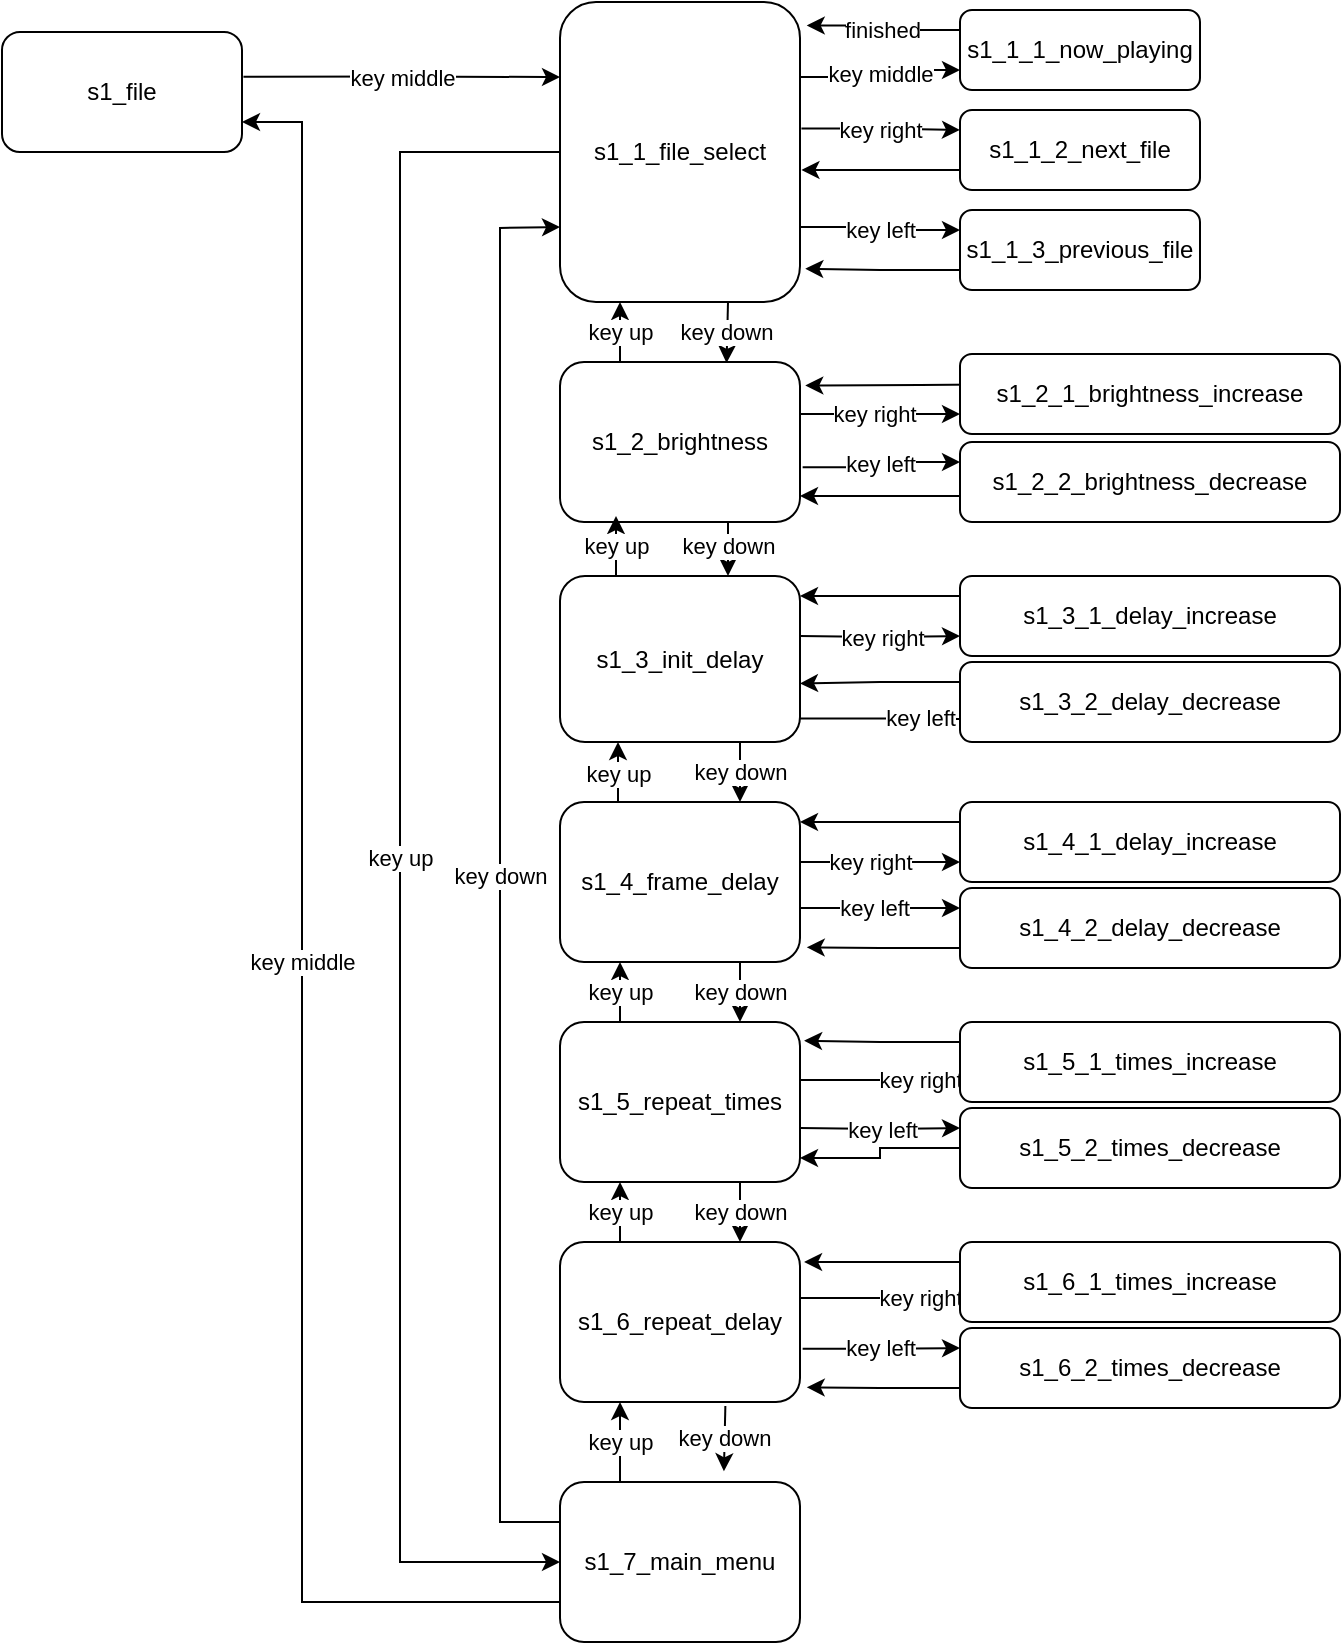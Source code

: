 <mxfile version="20.3.0" type="device"><diagram id="D9V31egvPKWLX6zc7xJK" name="Seite-1"><mxGraphModel dx="2062" dy="1122" grid="1" gridSize="10" guides="1" tooltips="1" connect="1" arrows="1" fold="1" page="1" pageScale="1" pageWidth="827" pageHeight="1169" math="0" shadow="0"><root><mxCell id="0"/><mxCell id="1" parent="0"/><mxCell id="xdrTdri9jBhsMkTPG74Z-29" value="key middle" style="edgeStyle=orthogonalEdgeStyle;rounded=0;orthogonalLoop=1;jettySize=auto;html=1;exitX=1.006;exitY=0.372;exitDx=0;exitDy=0;exitPerimeter=0;entryX=0;entryY=0.25;entryDx=0;entryDy=0;" edge="1" parent="1" source="xdrTdri9jBhsMkTPG74Z-1" target="xdrTdri9jBhsMkTPG74Z-2"><mxGeometry relative="1" as="geometry"><mxPoint x="199.72" y="87.68" as="sourcePoint"/><mxPoint x="319" y="151" as="targetPoint"/></mxGeometry></mxCell><mxCell id="xdrTdri9jBhsMkTPG74Z-1" value="s1_file" style="rounded=1;whiteSpace=wrap;html=1;" vertex="1" parent="1"><mxGeometry x="40" y="65" width="120" height="60" as="geometry"/></mxCell><mxCell id="xdrTdri9jBhsMkTPG74Z-11" value="key down" style="edgeStyle=orthogonalEdgeStyle;rounded=0;orthogonalLoop=1;jettySize=auto;html=1;entryX=0.694;entryY=0.006;entryDx=0;entryDy=0;entryPerimeter=0;" edge="1" parent="1" target="xdrTdri9jBhsMkTPG74Z-3"><mxGeometry relative="1" as="geometry"><mxPoint x="403" y="200" as="sourcePoint"/><mxPoint x="403" y="230" as="targetPoint"/></mxGeometry></mxCell><mxCell id="xdrTdri9jBhsMkTPG74Z-32" value="key middle" style="edgeStyle=orthogonalEdgeStyle;rounded=0;orthogonalLoop=1;jettySize=auto;html=1;entryX=0;entryY=0.75;entryDx=0;entryDy=0;exitX=1;exitY=0.25;exitDx=0;exitDy=0;" edge="1" parent="1" source="xdrTdri9jBhsMkTPG74Z-2" target="xdrTdri9jBhsMkTPG74Z-31"><mxGeometry relative="1" as="geometry"><mxPoint x="439" y="172" as="sourcePoint"/><mxPoint x="519" y="172" as="targetPoint"/></mxGeometry></mxCell><mxCell id="xdrTdri9jBhsMkTPG74Z-77" value="key right" style="edgeStyle=orthogonalEdgeStyle;rounded=0;orthogonalLoop=1;jettySize=auto;html=1;exitX=1.006;exitY=0.422;exitDx=0;exitDy=0;entryX=0;entryY=0.25;entryDx=0;entryDy=0;exitPerimeter=0;" edge="1" parent="1" source="xdrTdri9jBhsMkTPG74Z-2" target="xdrTdri9jBhsMkTPG74Z-41"><mxGeometry relative="1" as="geometry"/></mxCell><mxCell id="xdrTdri9jBhsMkTPG74Z-79" value="key left" style="edgeStyle=orthogonalEdgeStyle;rounded=0;orthogonalLoop=1;jettySize=auto;html=1;exitX=1;exitY=0.75;exitDx=0;exitDy=0;entryX=0;entryY=0.25;entryDx=0;entryDy=0;" edge="1" parent="1" source="xdrTdri9jBhsMkTPG74Z-2" target="xdrTdri9jBhsMkTPG74Z-42"><mxGeometry relative="1" as="geometry"/></mxCell><mxCell id="xdrTdri9jBhsMkTPG74Z-2" value="s1_1_file_select" style="rounded=1;whiteSpace=wrap;html=1;" vertex="1" parent="1"><mxGeometry x="319" y="50" width="120" height="150" as="geometry"/></mxCell><mxCell id="xdrTdri9jBhsMkTPG74Z-12" value="key up" style="edgeStyle=orthogonalEdgeStyle;rounded=0;orthogonalLoop=1;jettySize=auto;html=1;exitX=0.25;exitY=0;exitDx=0;exitDy=0;entryX=0.25;entryY=1;entryDx=0;entryDy=0;" edge="1" parent="1" source="xdrTdri9jBhsMkTPG74Z-3" target="xdrTdri9jBhsMkTPG74Z-2"><mxGeometry relative="1" as="geometry"><mxPoint x="347" y="230" as="sourcePoint"/><mxPoint x="347" y="200" as="targetPoint"/></mxGeometry></mxCell><mxCell id="xdrTdri9jBhsMkTPG74Z-13" value="key down" style="edgeStyle=orthogonalEdgeStyle;rounded=0;orthogonalLoop=1;jettySize=auto;html=1;" edge="1" parent="1"><mxGeometry relative="1" as="geometry"><mxPoint x="403" y="307" as="sourcePoint"/><mxPoint x="403" y="337" as="targetPoint"/></mxGeometry></mxCell><mxCell id="xdrTdri9jBhsMkTPG74Z-36" value="key right" style="edgeStyle=orthogonalEdgeStyle;rounded=0;orthogonalLoop=1;jettySize=auto;html=1;entryX=0;entryY=0.75;entryDx=0;entryDy=0;exitX=1;exitY=0.25;exitDx=0;exitDy=0;" edge="1" parent="1" source="xdrTdri9jBhsMkTPG74Z-3" target="xdrTdri9jBhsMkTPG74Z-35"><mxGeometry relative="1" as="geometry"><Array as="points"><mxPoint x="439" y="256"/></Array></mxGeometry></mxCell><mxCell id="xdrTdri9jBhsMkTPG74Z-39" value="key left" style="edgeStyle=orthogonalEdgeStyle;rounded=0;orthogonalLoop=1;jettySize=auto;html=1;exitX=1.011;exitY=0.658;exitDx=0;exitDy=0;entryX=0;entryY=0.25;entryDx=0;entryDy=0;exitPerimeter=0;" edge="1" parent="1" source="xdrTdri9jBhsMkTPG74Z-3" target="xdrTdri9jBhsMkTPG74Z-38"><mxGeometry relative="1" as="geometry"/></mxCell><mxCell id="xdrTdri9jBhsMkTPG74Z-3" value="s1_2_brightness" style="rounded=1;whiteSpace=wrap;html=1;" vertex="1" parent="1"><mxGeometry x="319" y="230" width="120" height="80" as="geometry"/></mxCell><mxCell id="xdrTdri9jBhsMkTPG74Z-14" value="key up" style="edgeStyle=orthogonalEdgeStyle;rounded=0;orthogonalLoop=1;jettySize=auto;html=1;" edge="1" parent="1"><mxGeometry relative="1" as="geometry"><mxPoint x="347" y="337" as="sourcePoint"/><mxPoint x="347" y="307" as="targetPoint"/></mxGeometry></mxCell><mxCell id="xdrTdri9jBhsMkTPG74Z-17" value="key down" style="edgeStyle=orthogonalEdgeStyle;rounded=0;orthogonalLoop=1;jettySize=auto;html=1;entryX=0.75;entryY=0;entryDx=0;entryDy=0;exitX=0.75;exitY=1;exitDx=0;exitDy=0;" edge="1" parent="1" source="xdrTdri9jBhsMkTPG74Z-4" target="xdrTdri9jBhsMkTPG74Z-5"><mxGeometry relative="1" as="geometry"><mxPoint x="406" y="397" as="sourcePoint"/><mxPoint x="406" y="427" as="targetPoint"/></mxGeometry></mxCell><mxCell id="xdrTdri9jBhsMkTPG74Z-51" value="key right" style="edgeStyle=orthogonalEdgeStyle;rounded=0;orthogonalLoop=1;jettySize=auto;html=1;entryX=0;entryY=0.75;entryDx=0;entryDy=0;" edge="1" parent="1" target="xdrTdri9jBhsMkTPG74Z-48"><mxGeometry relative="1" as="geometry"><mxPoint x="439" y="367" as="sourcePoint"/></mxGeometry></mxCell><mxCell id="xdrTdri9jBhsMkTPG74Z-54" value="key left" style="edgeStyle=orthogonalEdgeStyle;rounded=0;orthogonalLoop=1;jettySize=auto;html=1;exitX=1;exitY=0.75;exitDx=0;exitDy=0;entryX=0;entryY=0.5;entryDx=0;entryDy=0;" edge="1" parent="1"><mxGeometry relative="1" as="geometry"><mxPoint x="439" y="408.25" as="sourcePoint"/><mxPoint x="559" y="409" as="targetPoint"/><Array as="points"><mxPoint x="499" y="409"/></Array></mxGeometry></mxCell><mxCell id="xdrTdri9jBhsMkTPG74Z-4" value="s1_3_init_delay" style="rounded=1;whiteSpace=wrap;html=1;" vertex="1" parent="1"><mxGeometry x="319" y="337" width="120" height="83" as="geometry"/></mxCell><mxCell id="xdrTdri9jBhsMkTPG74Z-18" value="key up" style="edgeStyle=orthogonalEdgeStyle;rounded=0;orthogonalLoop=1;jettySize=auto;html=1;exitX=0.25;exitY=0;exitDx=0;exitDy=0;" edge="1" parent="1" source="xdrTdri9jBhsMkTPG74Z-5"><mxGeometry relative="1" as="geometry"><mxPoint x="348" y="427" as="sourcePoint"/><mxPoint x="348" y="420" as="targetPoint"/></mxGeometry></mxCell><mxCell id="xdrTdri9jBhsMkTPG74Z-19" value="key down" style="edgeStyle=orthogonalEdgeStyle;rounded=0;orthogonalLoop=1;jettySize=auto;html=1;entryX=0.75;entryY=0;entryDx=0;entryDy=0;exitX=0.75;exitY=1;exitDx=0;exitDy=0;" edge="1" parent="1" source="xdrTdri9jBhsMkTPG74Z-5" target="xdrTdri9jBhsMkTPG74Z-6"><mxGeometry relative="1" as="geometry"><mxPoint x="405" y="526" as="sourcePoint"/><mxPoint x="405" y="556" as="targetPoint"/></mxGeometry></mxCell><mxCell id="xdrTdri9jBhsMkTPG74Z-60" value="key right" style="edgeStyle=orthogonalEdgeStyle;rounded=0;orthogonalLoop=1;jettySize=auto;html=1;exitX=1;exitY=0.25;exitDx=0;exitDy=0;entryX=0;entryY=0.75;entryDx=0;entryDy=0;" edge="1" parent="1" source="xdrTdri9jBhsMkTPG74Z-5" target="xdrTdri9jBhsMkTPG74Z-58"><mxGeometry relative="1" as="geometry"><Array as="points"><mxPoint x="439" y="480"/></Array></mxGeometry></mxCell><mxCell id="xdrTdri9jBhsMkTPG74Z-62" value="key left" style="edgeStyle=orthogonalEdgeStyle;rounded=0;orthogonalLoop=1;jettySize=auto;html=1;exitX=1;exitY=0.75;exitDx=0;exitDy=0;entryX=0;entryY=0.25;entryDx=0;entryDy=0;" edge="1" parent="1" source="xdrTdri9jBhsMkTPG74Z-5" target="xdrTdri9jBhsMkTPG74Z-59"><mxGeometry relative="1" as="geometry"><Array as="points"><mxPoint x="439" y="503"/></Array></mxGeometry></mxCell><mxCell id="xdrTdri9jBhsMkTPG74Z-5" value="s1_4_frame_delay" style="rounded=1;whiteSpace=wrap;html=1;" vertex="1" parent="1"><mxGeometry x="319" y="450" width="120" height="80" as="geometry"/></mxCell><mxCell id="xdrTdri9jBhsMkTPG74Z-20" value="key up" style="edgeStyle=orthogonalEdgeStyle;rounded=0;orthogonalLoop=1;jettySize=auto;html=1;exitX=0.25;exitY=0;exitDx=0;exitDy=0;entryX=0.25;entryY=1;entryDx=0;entryDy=0;" edge="1" parent="1" source="xdrTdri9jBhsMkTPG74Z-6" target="xdrTdri9jBhsMkTPG74Z-5"><mxGeometry relative="1" as="geometry"><mxPoint x="348" y="556" as="sourcePoint"/><mxPoint x="348" y="560" as="targetPoint"/></mxGeometry></mxCell><mxCell id="xdrTdri9jBhsMkTPG74Z-22" value="key down" style="edgeStyle=orthogonalEdgeStyle;rounded=0;orthogonalLoop=1;jettySize=auto;html=1;exitX=0.75;exitY=1;exitDx=0;exitDy=0;entryX=0.75;entryY=0;entryDx=0;entryDy=0;" edge="1" parent="1" source="xdrTdri9jBhsMkTPG74Z-6" target="xdrTdri9jBhsMkTPG74Z-7"><mxGeometry relative="1" as="geometry"><mxPoint x="406" y="820" as="sourcePoint"/><mxPoint x="409" y="780" as="targetPoint"/></mxGeometry></mxCell><mxCell id="xdrTdri9jBhsMkTPG74Z-66" value="key right" style="edgeStyle=orthogonalEdgeStyle;rounded=0;orthogonalLoop=1;jettySize=auto;html=1;exitX=1;exitY=0.25;exitDx=0;exitDy=0;entryX=0;entryY=0.5;entryDx=0;entryDy=0;" edge="1" parent="1"><mxGeometry relative="1" as="geometry"><mxPoint x="439" y="589" as="sourcePoint"/><mxPoint x="559" y="589" as="targetPoint"/></mxGeometry></mxCell><mxCell id="xdrTdri9jBhsMkTPG74Z-68" value="key left" style="edgeStyle=orthogonalEdgeStyle;rounded=0;orthogonalLoop=1;jettySize=auto;html=1;entryX=0;entryY=0.25;entryDx=0;entryDy=0;" edge="1" parent="1" target="xdrTdri9jBhsMkTPG74Z-65"><mxGeometry relative="1" as="geometry"><mxPoint x="439" y="613" as="sourcePoint"/></mxGeometry></mxCell><mxCell id="xdrTdri9jBhsMkTPG74Z-6" value="s1_5_repeat_times" style="rounded=1;whiteSpace=wrap;html=1;" vertex="1" parent="1"><mxGeometry x="319" y="560" width="120" height="80" as="geometry"/></mxCell><mxCell id="xdrTdri9jBhsMkTPG74Z-23" value="key up" style="edgeStyle=orthogonalEdgeStyle;rounded=0;orthogonalLoop=1;jettySize=auto;html=1;entryX=0.25;entryY=1;entryDx=0;entryDy=0;exitX=0.25;exitY=0;exitDx=0;exitDy=0;" edge="1" parent="1" source="xdrTdri9jBhsMkTPG74Z-7" target="xdrTdri9jBhsMkTPG74Z-6"><mxGeometry relative="1" as="geometry"><mxPoint x="359" y="810" as="sourcePoint"/><mxPoint x="347" y="820" as="targetPoint"/></mxGeometry></mxCell><mxCell id="xdrTdri9jBhsMkTPG74Z-24" value="key down" style="edgeStyle=orthogonalEdgeStyle;rounded=0;orthogonalLoop=1;jettySize=auto;html=1;exitX=0.689;exitY=1.025;exitDx=0;exitDy=0;exitPerimeter=0;entryX=0.683;entryY=-0.067;entryDx=0;entryDy=0;entryPerimeter=0;" edge="1" parent="1" source="xdrTdri9jBhsMkTPG74Z-7" target="xdrTdri9jBhsMkTPG74Z-8"><mxGeometry relative="1" as="geometry"><mxPoint x="411" y="910" as="sourcePoint"/><mxPoint x="411" y="880" as="targetPoint"/></mxGeometry></mxCell><mxCell id="xdrTdri9jBhsMkTPG74Z-72" value="key right" style="edgeStyle=orthogonalEdgeStyle;rounded=0;orthogonalLoop=1;jettySize=auto;html=1;exitX=1;exitY=0.25;exitDx=0;exitDy=0;entryX=0;entryY=0.5;entryDx=0;entryDy=0;" edge="1" parent="1"><mxGeometry relative="1" as="geometry"><mxPoint x="439" y="698" as="sourcePoint"/><mxPoint x="559" y="698" as="targetPoint"/></mxGeometry></mxCell><mxCell id="xdrTdri9jBhsMkTPG74Z-74" value="key left" style="edgeStyle=orthogonalEdgeStyle;rounded=0;orthogonalLoop=1;jettySize=auto;html=1;exitX=1.011;exitY=0.667;exitDx=0;exitDy=0;entryX=0;entryY=0.25;entryDx=0;entryDy=0;exitPerimeter=0;" edge="1" parent="1" source="xdrTdri9jBhsMkTPG74Z-7" target="xdrTdri9jBhsMkTPG74Z-71"><mxGeometry relative="1" as="geometry"/></mxCell><mxCell id="xdrTdri9jBhsMkTPG74Z-7" value="s1_6_repeat_delay" style="rounded=1;whiteSpace=wrap;html=1;" vertex="1" parent="1"><mxGeometry x="319" y="670" width="120" height="80" as="geometry"/></mxCell><mxCell id="xdrTdri9jBhsMkTPG74Z-25" value="key up" style="edgeStyle=orthogonalEdgeStyle;rounded=0;orthogonalLoop=1;jettySize=auto;html=1;entryX=0.25;entryY=1;entryDx=0;entryDy=0;exitX=0.25;exitY=0;exitDx=0;exitDy=0;" edge="1" parent="1" source="xdrTdri9jBhsMkTPG74Z-8" target="xdrTdri9jBhsMkTPG74Z-7"><mxGeometry relative="1" as="geometry"><mxPoint x="359" y="880" as="sourcePoint"/><mxPoint x="348" y="910" as="targetPoint"/></mxGeometry></mxCell><mxCell id="xdrTdri9jBhsMkTPG74Z-81" value="key middle" style="edgeStyle=orthogonalEdgeStyle;rounded=0;orthogonalLoop=1;jettySize=auto;html=1;exitX=0;exitY=0.75;exitDx=0;exitDy=0;entryX=1;entryY=0.75;entryDx=0;entryDy=0;" edge="1" parent="1" source="xdrTdri9jBhsMkTPG74Z-8" target="xdrTdri9jBhsMkTPG74Z-1"><mxGeometry relative="1" as="geometry"><mxPoint x="199" y="110" as="targetPoint"/><Array as="points"><mxPoint x="190" y="850"/><mxPoint x="190" y="110"/></Array></mxGeometry></mxCell><mxCell id="xdrTdri9jBhsMkTPG74Z-8" value="s1_7_main_menu" style="rounded=1;whiteSpace=wrap;html=1;" vertex="1" parent="1"><mxGeometry x="319" y="790" width="120" height="80" as="geometry"/></mxCell><mxCell id="xdrTdri9jBhsMkTPG74Z-27" value="key down" style="endArrow=classic;html=1;rounded=0;exitX=0;exitY=0.25;exitDx=0;exitDy=0;entryX=0;entryY=0.75;entryDx=0;entryDy=0;" edge="1" parent="1" source="xdrTdri9jBhsMkTPG74Z-8" target="xdrTdri9jBhsMkTPG74Z-2"><mxGeometry width="50" height="50" relative="1" as="geometry"><mxPoint x="339" y="630" as="sourcePoint"/><mxPoint x="389" y="580" as="targetPoint"/><Array as="points"><mxPoint x="289" y="810"/><mxPoint x="289" y="163"/></Array></mxGeometry></mxCell><mxCell id="xdrTdri9jBhsMkTPG74Z-30" value="key up" style="endArrow=classic;html=1;rounded=0;entryX=0;entryY=0.5;entryDx=0;entryDy=0;exitX=0;exitY=0.5;exitDx=0;exitDy=0;" edge="1" parent="1" source="xdrTdri9jBhsMkTPG74Z-2" target="xdrTdri9jBhsMkTPG74Z-8"><mxGeometry width="50" height="50" relative="1" as="geometry"><mxPoint x="339" y="630" as="sourcePoint"/><mxPoint x="389" y="580" as="targetPoint"/><Array as="points"><mxPoint x="239" y="125"/><mxPoint x="239" y="830"/></Array></mxGeometry></mxCell><mxCell id="xdrTdri9jBhsMkTPG74Z-34" value="finished" style="edgeStyle=orthogonalEdgeStyle;rounded=0;orthogonalLoop=1;jettySize=auto;html=1;entryX=1.028;entryY=0.078;entryDx=0;entryDy=0;entryPerimeter=0;exitX=0;exitY=0.25;exitDx=0;exitDy=0;" edge="1" parent="1" source="xdrTdri9jBhsMkTPG74Z-31" target="xdrTdri9jBhsMkTPG74Z-2"><mxGeometry relative="1" as="geometry"><mxPoint x="519" y="150" as="sourcePoint"/><mxPoint x="439" y="150" as="targetPoint"/></mxGeometry></mxCell><mxCell id="xdrTdri9jBhsMkTPG74Z-31" value="s1_1_1_now_playing" style="rounded=1;whiteSpace=wrap;html=1;" vertex="1" parent="1"><mxGeometry x="519" y="54" width="120" height="40" as="geometry"/></mxCell><mxCell id="xdrTdri9jBhsMkTPG74Z-37" style="edgeStyle=orthogonalEdgeStyle;rounded=0;orthogonalLoop=1;jettySize=auto;html=1;entryX=1.022;entryY=0.147;entryDx=0;entryDy=0;entryPerimeter=0;" edge="1" parent="1" target="xdrTdri9jBhsMkTPG74Z-3"><mxGeometry relative="1" as="geometry"><mxPoint x="559" y="241" as="sourcePoint"/></mxGeometry></mxCell><mxCell id="xdrTdri9jBhsMkTPG74Z-35" value="s1_2_1_brightness_increase" style="rounded=1;whiteSpace=wrap;html=1;" vertex="1" parent="1"><mxGeometry x="519" y="226" width="190" height="40" as="geometry"/></mxCell><mxCell id="xdrTdri9jBhsMkTPG74Z-40" style="edgeStyle=orthogonalEdgeStyle;rounded=0;orthogonalLoop=1;jettySize=auto;html=1;" edge="1" parent="1"><mxGeometry relative="1" as="geometry"><mxPoint x="559" y="297" as="sourcePoint"/><mxPoint x="439" y="297" as="targetPoint"/></mxGeometry></mxCell><mxCell id="xdrTdri9jBhsMkTPG74Z-38" value="s1_2_2_brightness_decrease" style="rounded=1;whiteSpace=wrap;html=1;" vertex="1" parent="1"><mxGeometry x="519" y="270" width="190" height="40" as="geometry"/></mxCell><mxCell id="xdrTdri9jBhsMkTPG74Z-78" style="edgeStyle=orthogonalEdgeStyle;rounded=0;orthogonalLoop=1;jettySize=auto;html=1;exitX=0;exitY=0.75;exitDx=0;exitDy=0;entryX=1.006;entryY=0.56;entryDx=0;entryDy=0;entryPerimeter=0;" edge="1" parent="1" source="xdrTdri9jBhsMkTPG74Z-41" target="xdrTdri9jBhsMkTPG74Z-2"><mxGeometry relative="1" as="geometry"/></mxCell><mxCell id="xdrTdri9jBhsMkTPG74Z-41" value="s1_1_2_next_file" style="rounded=1;whiteSpace=wrap;html=1;" vertex="1" parent="1"><mxGeometry x="519" y="104" width="120" height="40" as="geometry"/></mxCell><mxCell id="xdrTdri9jBhsMkTPG74Z-80" style="edgeStyle=orthogonalEdgeStyle;rounded=0;orthogonalLoop=1;jettySize=auto;html=1;exitX=0;exitY=0.75;exitDx=0;exitDy=0;entryX=1.022;entryY=0.889;entryDx=0;entryDy=0;entryPerimeter=0;" edge="1" parent="1" source="xdrTdri9jBhsMkTPG74Z-42" target="xdrTdri9jBhsMkTPG74Z-2"><mxGeometry relative="1" as="geometry"/></mxCell><mxCell id="xdrTdri9jBhsMkTPG74Z-42" value="s1_1_3_previous_file" style="rounded=1;whiteSpace=wrap;html=1;" vertex="1" parent="1"><mxGeometry x="519" y="154" width="120" height="40" as="geometry"/></mxCell><mxCell id="xdrTdri9jBhsMkTPG74Z-50" style="edgeStyle=orthogonalEdgeStyle;rounded=0;orthogonalLoop=1;jettySize=auto;html=1;exitX=0;exitY=0.25;exitDx=0;exitDy=0;" edge="1" parent="1" source="xdrTdri9jBhsMkTPG74Z-48"><mxGeometry relative="1" as="geometry"><mxPoint x="439" y="347" as="targetPoint"/></mxGeometry></mxCell><mxCell id="xdrTdri9jBhsMkTPG74Z-48" value="s1_3_1_delay_increase" style="rounded=1;whiteSpace=wrap;html=1;" vertex="1" parent="1"><mxGeometry x="519" y="337" width="190" height="40" as="geometry"/></mxCell><mxCell id="xdrTdri9jBhsMkTPG74Z-53" style="edgeStyle=orthogonalEdgeStyle;rounded=0;orthogonalLoop=1;jettySize=auto;html=1;exitX=0;exitY=0.25;exitDx=0;exitDy=0;entryX=1;entryY=0.647;entryDx=0;entryDy=0;entryPerimeter=0;" edge="1" parent="1" source="xdrTdri9jBhsMkTPG74Z-49" target="xdrTdri9jBhsMkTPG74Z-4"><mxGeometry relative="1" as="geometry"/></mxCell><mxCell id="xdrTdri9jBhsMkTPG74Z-49" value="s1_3_2_delay_decrease" style="rounded=1;whiteSpace=wrap;html=1;" vertex="1" parent="1"><mxGeometry x="519" y="380" width="190" height="40" as="geometry"/></mxCell><mxCell id="xdrTdri9jBhsMkTPG74Z-61" style="edgeStyle=orthogonalEdgeStyle;rounded=0;orthogonalLoop=1;jettySize=auto;html=1;exitX=0;exitY=0.25;exitDx=0;exitDy=0;" edge="1" parent="1" source="xdrTdri9jBhsMkTPG74Z-58"><mxGeometry relative="1" as="geometry"><mxPoint x="439" y="460" as="targetPoint"/><Array as="points"><mxPoint x="439" y="460"/></Array></mxGeometry></mxCell><mxCell id="xdrTdri9jBhsMkTPG74Z-58" value="s1_4_1_delay_increase" style="rounded=1;whiteSpace=wrap;html=1;" vertex="1" parent="1"><mxGeometry x="519" y="450" width="190" height="40" as="geometry"/></mxCell><mxCell id="xdrTdri9jBhsMkTPG74Z-63" style="edgeStyle=orthogonalEdgeStyle;rounded=0;orthogonalLoop=1;jettySize=auto;html=1;exitX=0;exitY=0.75;exitDx=0;exitDy=0;entryX=1.028;entryY=0.908;entryDx=0;entryDy=0;entryPerimeter=0;" edge="1" parent="1" source="xdrTdri9jBhsMkTPG74Z-59" target="xdrTdri9jBhsMkTPG74Z-5"><mxGeometry relative="1" as="geometry"/></mxCell><mxCell id="xdrTdri9jBhsMkTPG74Z-59" value="s1_4_2_delay_decrease" style="rounded=1;whiteSpace=wrap;html=1;" vertex="1" parent="1"><mxGeometry x="519" y="493" width="190" height="40" as="geometry"/></mxCell><mxCell id="xdrTdri9jBhsMkTPG74Z-67" style="edgeStyle=orthogonalEdgeStyle;rounded=0;orthogonalLoop=1;jettySize=auto;html=1;exitX=0;exitY=0.25;exitDx=0;exitDy=0;entryX=1.017;entryY=0.117;entryDx=0;entryDy=0;entryPerimeter=0;" edge="1" parent="1" source="xdrTdri9jBhsMkTPG74Z-64" target="xdrTdri9jBhsMkTPG74Z-6"><mxGeometry relative="1" as="geometry"/></mxCell><mxCell id="xdrTdri9jBhsMkTPG74Z-64" value="s1_5_1_times_increase" style="rounded=1;whiteSpace=wrap;html=1;" vertex="1" parent="1"><mxGeometry x="519" y="560" width="190" height="40" as="geometry"/></mxCell><mxCell id="xdrTdri9jBhsMkTPG74Z-69" style="edgeStyle=orthogonalEdgeStyle;rounded=0;orthogonalLoop=1;jettySize=auto;html=1;exitX=0;exitY=0.5;exitDx=0;exitDy=0;entryX=1;entryY=0.85;entryDx=0;entryDy=0;entryPerimeter=0;" edge="1" parent="1" source="xdrTdri9jBhsMkTPG74Z-65" target="xdrTdri9jBhsMkTPG74Z-6"><mxGeometry relative="1" as="geometry"/></mxCell><mxCell id="xdrTdri9jBhsMkTPG74Z-65" value="s1_5_2_times_decrease" style="rounded=1;whiteSpace=wrap;html=1;" vertex="1" parent="1"><mxGeometry x="519" y="603" width="190" height="40" as="geometry"/></mxCell><mxCell id="xdrTdri9jBhsMkTPG74Z-73" style="edgeStyle=orthogonalEdgeStyle;rounded=0;orthogonalLoop=1;jettySize=auto;html=1;exitX=0;exitY=0.25;exitDx=0;exitDy=0;entryX=1.017;entryY=0.125;entryDx=0;entryDy=0;entryPerimeter=0;" edge="1" parent="1" source="xdrTdri9jBhsMkTPG74Z-70" target="xdrTdri9jBhsMkTPG74Z-7"><mxGeometry relative="1" as="geometry"/></mxCell><mxCell id="xdrTdri9jBhsMkTPG74Z-70" value="s1_6_1_times_increase" style="rounded=1;whiteSpace=wrap;html=1;" vertex="1" parent="1"><mxGeometry x="519" y="670" width="190" height="40" as="geometry"/></mxCell><mxCell id="xdrTdri9jBhsMkTPG74Z-75" style="edgeStyle=orthogonalEdgeStyle;rounded=0;orthogonalLoop=1;jettySize=auto;html=1;exitX=0;exitY=0.75;exitDx=0;exitDy=0;entryX=1.028;entryY=0.908;entryDx=0;entryDy=0;entryPerimeter=0;" edge="1" parent="1" source="xdrTdri9jBhsMkTPG74Z-71" target="xdrTdri9jBhsMkTPG74Z-7"><mxGeometry relative="1" as="geometry"/></mxCell><mxCell id="xdrTdri9jBhsMkTPG74Z-71" value="s1_6_2_times_decrease" style="rounded=1;whiteSpace=wrap;html=1;" vertex="1" parent="1"><mxGeometry x="519" y="713" width="190" height="40" as="geometry"/></mxCell></root></mxGraphModel></diagram></mxfile>